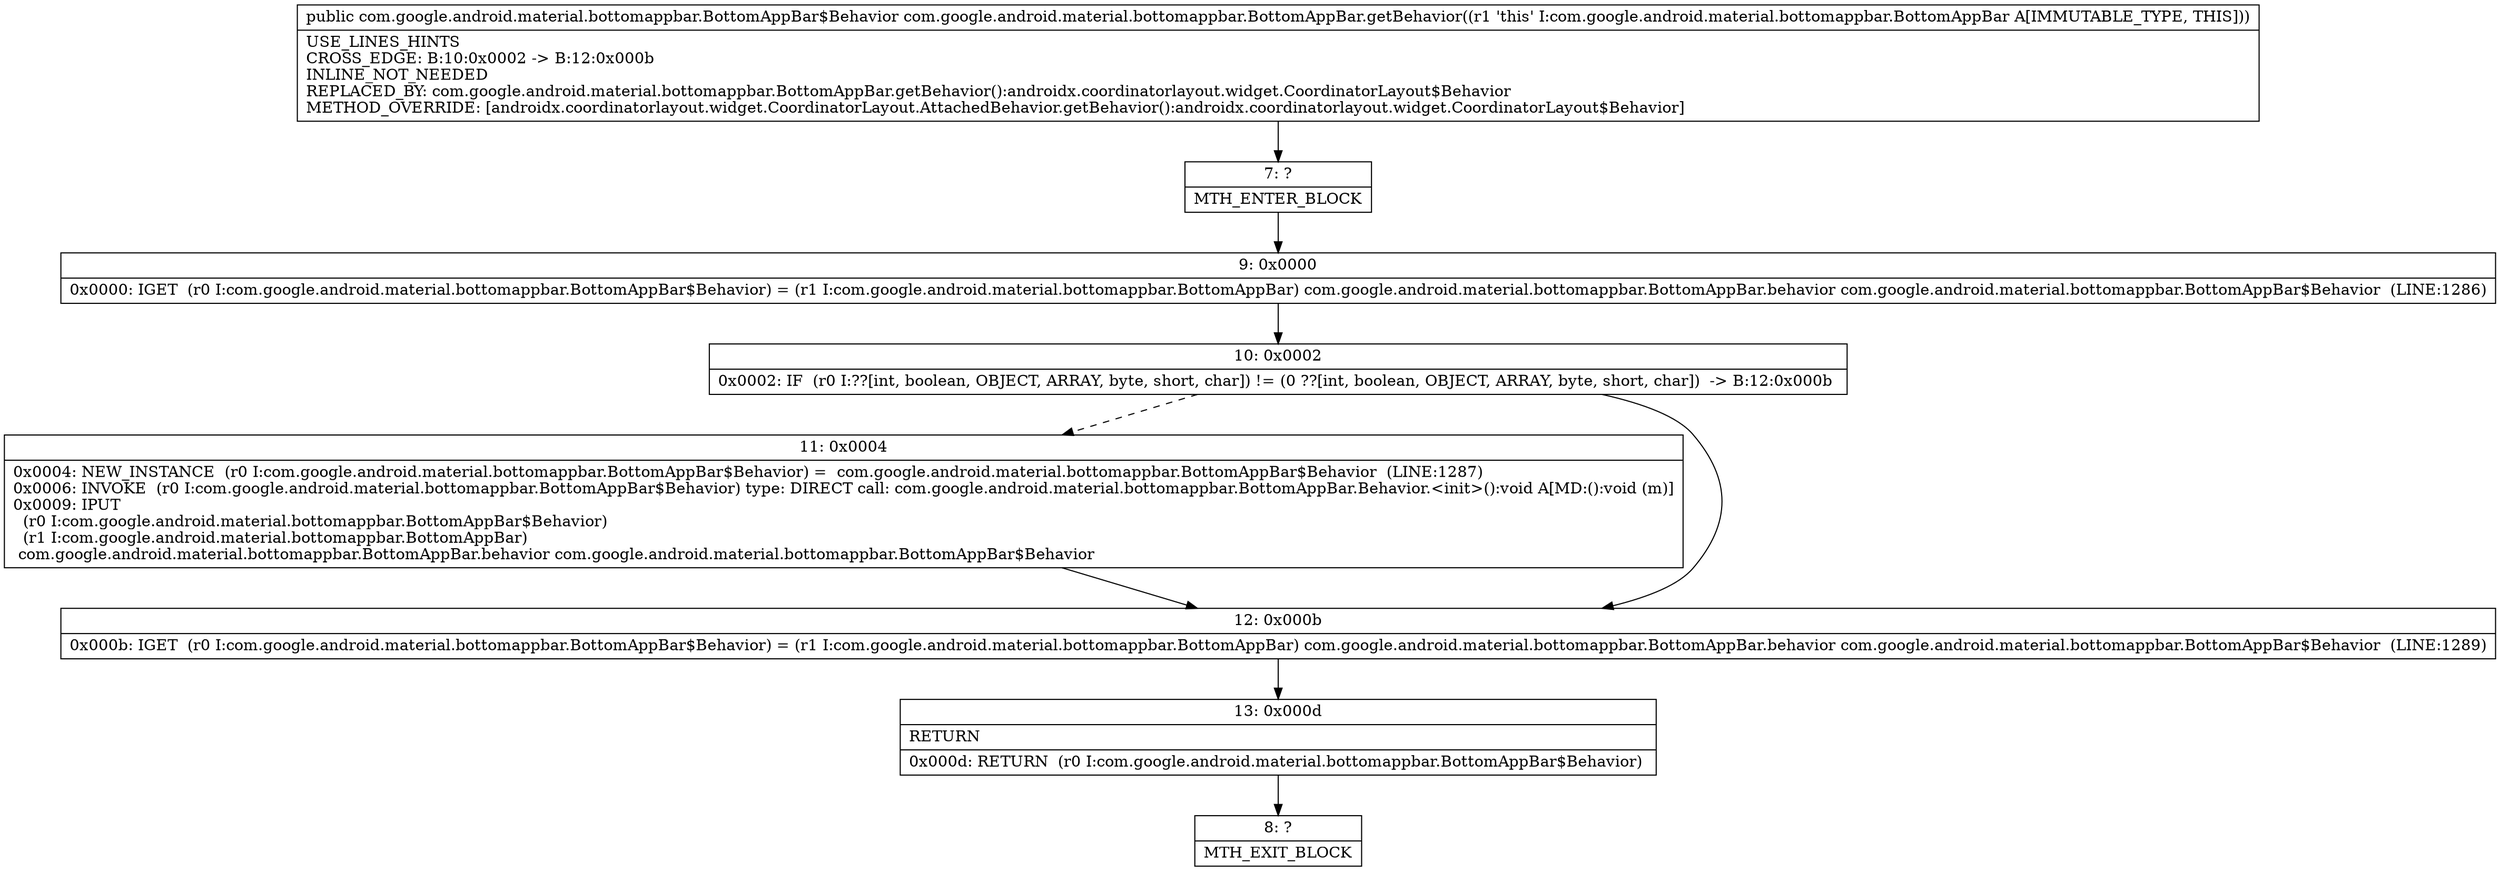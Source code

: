 digraph "CFG forcom.google.android.material.bottomappbar.BottomAppBar.getBehavior()Lcom\/google\/android\/material\/bottomappbar\/BottomAppBar$Behavior;" {
Node_7 [shape=record,label="{7\:\ ?|MTH_ENTER_BLOCK\l}"];
Node_9 [shape=record,label="{9\:\ 0x0000|0x0000: IGET  (r0 I:com.google.android.material.bottomappbar.BottomAppBar$Behavior) = (r1 I:com.google.android.material.bottomappbar.BottomAppBar) com.google.android.material.bottomappbar.BottomAppBar.behavior com.google.android.material.bottomappbar.BottomAppBar$Behavior  (LINE:1286)\l}"];
Node_10 [shape=record,label="{10\:\ 0x0002|0x0002: IF  (r0 I:??[int, boolean, OBJECT, ARRAY, byte, short, char]) != (0 ??[int, boolean, OBJECT, ARRAY, byte, short, char])  \-\> B:12:0x000b \l}"];
Node_11 [shape=record,label="{11\:\ 0x0004|0x0004: NEW_INSTANCE  (r0 I:com.google.android.material.bottomappbar.BottomAppBar$Behavior) =  com.google.android.material.bottomappbar.BottomAppBar$Behavior  (LINE:1287)\l0x0006: INVOKE  (r0 I:com.google.android.material.bottomappbar.BottomAppBar$Behavior) type: DIRECT call: com.google.android.material.bottomappbar.BottomAppBar.Behavior.\<init\>():void A[MD:():void (m)]\l0x0009: IPUT  \l  (r0 I:com.google.android.material.bottomappbar.BottomAppBar$Behavior)\l  (r1 I:com.google.android.material.bottomappbar.BottomAppBar)\l com.google.android.material.bottomappbar.BottomAppBar.behavior com.google.android.material.bottomappbar.BottomAppBar$Behavior \l}"];
Node_12 [shape=record,label="{12\:\ 0x000b|0x000b: IGET  (r0 I:com.google.android.material.bottomappbar.BottomAppBar$Behavior) = (r1 I:com.google.android.material.bottomappbar.BottomAppBar) com.google.android.material.bottomappbar.BottomAppBar.behavior com.google.android.material.bottomappbar.BottomAppBar$Behavior  (LINE:1289)\l}"];
Node_13 [shape=record,label="{13\:\ 0x000d|RETURN\l|0x000d: RETURN  (r0 I:com.google.android.material.bottomappbar.BottomAppBar$Behavior) \l}"];
Node_8 [shape=record,label="{8\:\ ?|MTH_EXIT_BLOCK\l}"];
MethodNode[shape=record,label="{public com.google.android.material.bottomappbar.BottomAppBar$Behavior com.google.android.material.bottomappbar.BottomAppBar.getBehavior((r1 'this' I:com.google.android.material.bottomappbar.BottomAppBar A[IMMUTABLE_TYPE, THIS]))  | USE_LINES_HINTS\lCROSS_EDGE: B:10:0x0002 \-\> B:12:0x000b\lINLINE_NOT_NEEDED\lREPLACED_BY: com.google.android.material.bottomappbar.BottomAppBar.getBehavior():androidx.coordinatorlayout.widget.CoordinatorLayout$Behavior\lMETHOD_OVERRIDE: [androidx.coordinatorlayout.widget.CoordinatorLayout.AttachedBehavior.getBehavior():androidx.coordinatorlayout.widget.CoordinatorLayout$Behavior]\l}"];
MethodNode -> Node_7;Node_7 -> Node_9;
Node_9 -> Node_10;
Node_10 -> Node_11[style=dashed];
Node_10 -> Node_12;
Node_11 -> Node_12;
Node_12 -> Node_13;
Node_13 -> Node_8;
}

